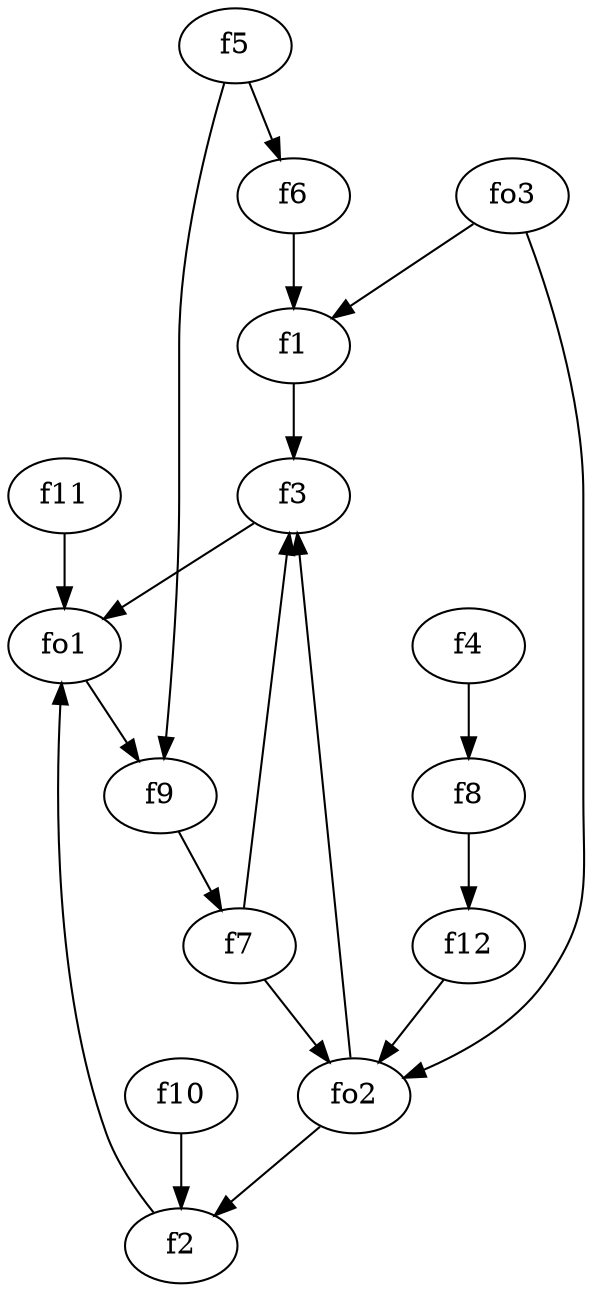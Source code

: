 strict digraph  {
f1;
f2;
f3;
f4;
f5;
f6;
f7;
f8;
f9;
f10;
f11;
f12;
fo1;
fo2;
fo3;
f1 -> f3  [weight=2];
f2 -> fo1  [weight=2];
f3 -> fo1  [weight=2];
f4 -> f8  [weight=2];
f5 -> f6  [weight=2];
f5 -> f9  [weight=2];
f6 -> f1  [weight=2];
f7 -> f3  [weight=2];
f7 -> fo2  [weight=2];
f8 -> f12  [weight=2];
f9 -> f7  [weight=2];
f10 -> f2  [weight=2];
f11 -> fo1  [weight=2];
f12 -> fo2  [weight=2];
fo1 -> f9  [weight=2];
fo2 -> f2  [weight=2];
fo2 -> f3  [weight=2];
fo3 -> fo2  [weight=2];
fo3 -> f1  [weight=2];
}

